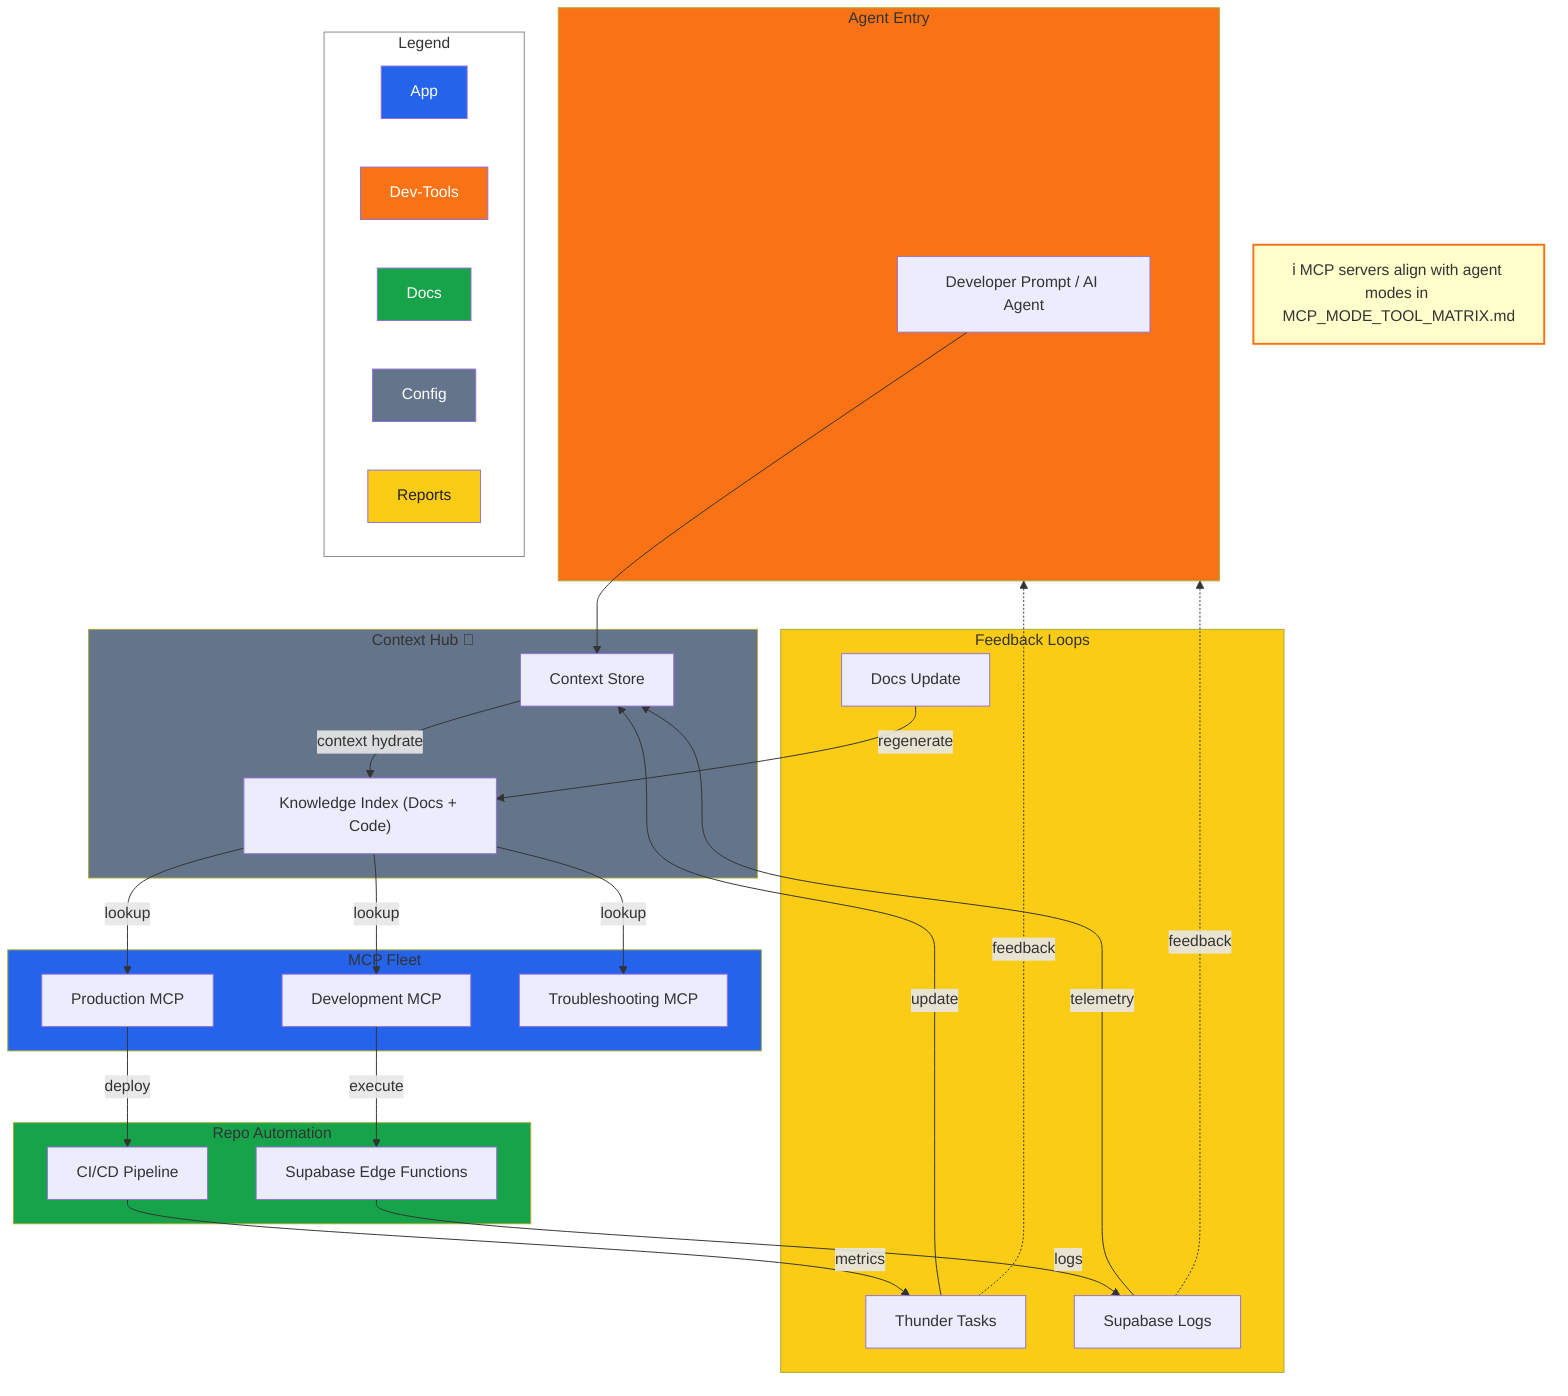 %% Workspace Architecture (Merged)
%% accTitle: Workspace Architecture
%% accDescr: AI agent entry through context hub, MCP fleet, repo automation, and feedback loops with directional annotations
%% Palette: app #2563eb, dev-tools #f97316, docs #16a34a, config #64748b, reports #facc15
flowchart TD
  subgraph AGENTS["Agent Entry"]
    A1["Developer Prompt / AI Agent"]
    style AGENTS fill:#f97316
  end
  subgraph CONTEXT["Context Hub 🔁"]
    C1["Context Store"]
    C2["Knowledge Index (Docs + Code)"]
    style CONTEXT fill:#64748b
  end
  subgraph MCP["MCP Fleet"]
    M1["Production MCP"]
    M2["Development MCP"]
    M3["Troubleshooting MCP"]
    style MCP fill:#2563eb
  end
  subgraph REPO["Repo Automation"]
    R1["CI/CD Pipeline"]
    R2["Supabase Edge Functions"]
    style REPO fill:#16a34a
  end
  subgraph FEEDBACK["Feedback Loops"]
    F1["Thunder Tasks"]
    F2["Supabase Logs"]
    F3["Docs Update"]
    style FEEDBACK fill:#facc15
  end
  A1 --> C1
  C1 -->|"context hydrate"| C2
  C2 -->|"lookup"| M1
  C2 -->|"lookup"| M2
  C2 -->|"lookup"| M3
  M1 -->|"deploy"| R1
  M2 -->|"execute"| R2
  R1 -->|"metrics"| F1
  R2 -->|"logs"| F2
  F1 -->|"update"| C1
  F2 -->|"telemetry"| C1
  F3 -->|"regenerate"| C2
  F1 -.->|"feedback"| AGENTS
  F2 -.->|"feedback"| AGENTS
  classDef app fill:#2563eb;
  classDef devtools fill:#f97316;
  classDef docs fill:#16a34a;
  classDef config fill:#64748b;
  classDef reports fill:#facc15;
  %% Legend
  subgraph LEGEND["Legend"]
    direction LR
    L1["App"]
    L2["Dev-Tools"]
    L3["Docs"]
    L4["Config"]
    L5["Reports"]
    style LEGEND fill:#fff,stroke:#888,stroke-width:1px
    style L1 fill:#2563eb,color:#fff
    style L2 fill:#f97316,color:#fff
    style L3 fill:#16a34a,color:#fff
    style L4 fill:#64748b,color:#fff
    style L5 fill:#facc15,color:#222
  end
  %% Callout
  CALLOUT["ℹ️ MCP servers align with agent modes in MCP_MODE_TOOL_MATRIX.md"]
  style CALLOUT fill:#ffffcc,color:#333,stroke:#f97316,stroke-width:2px